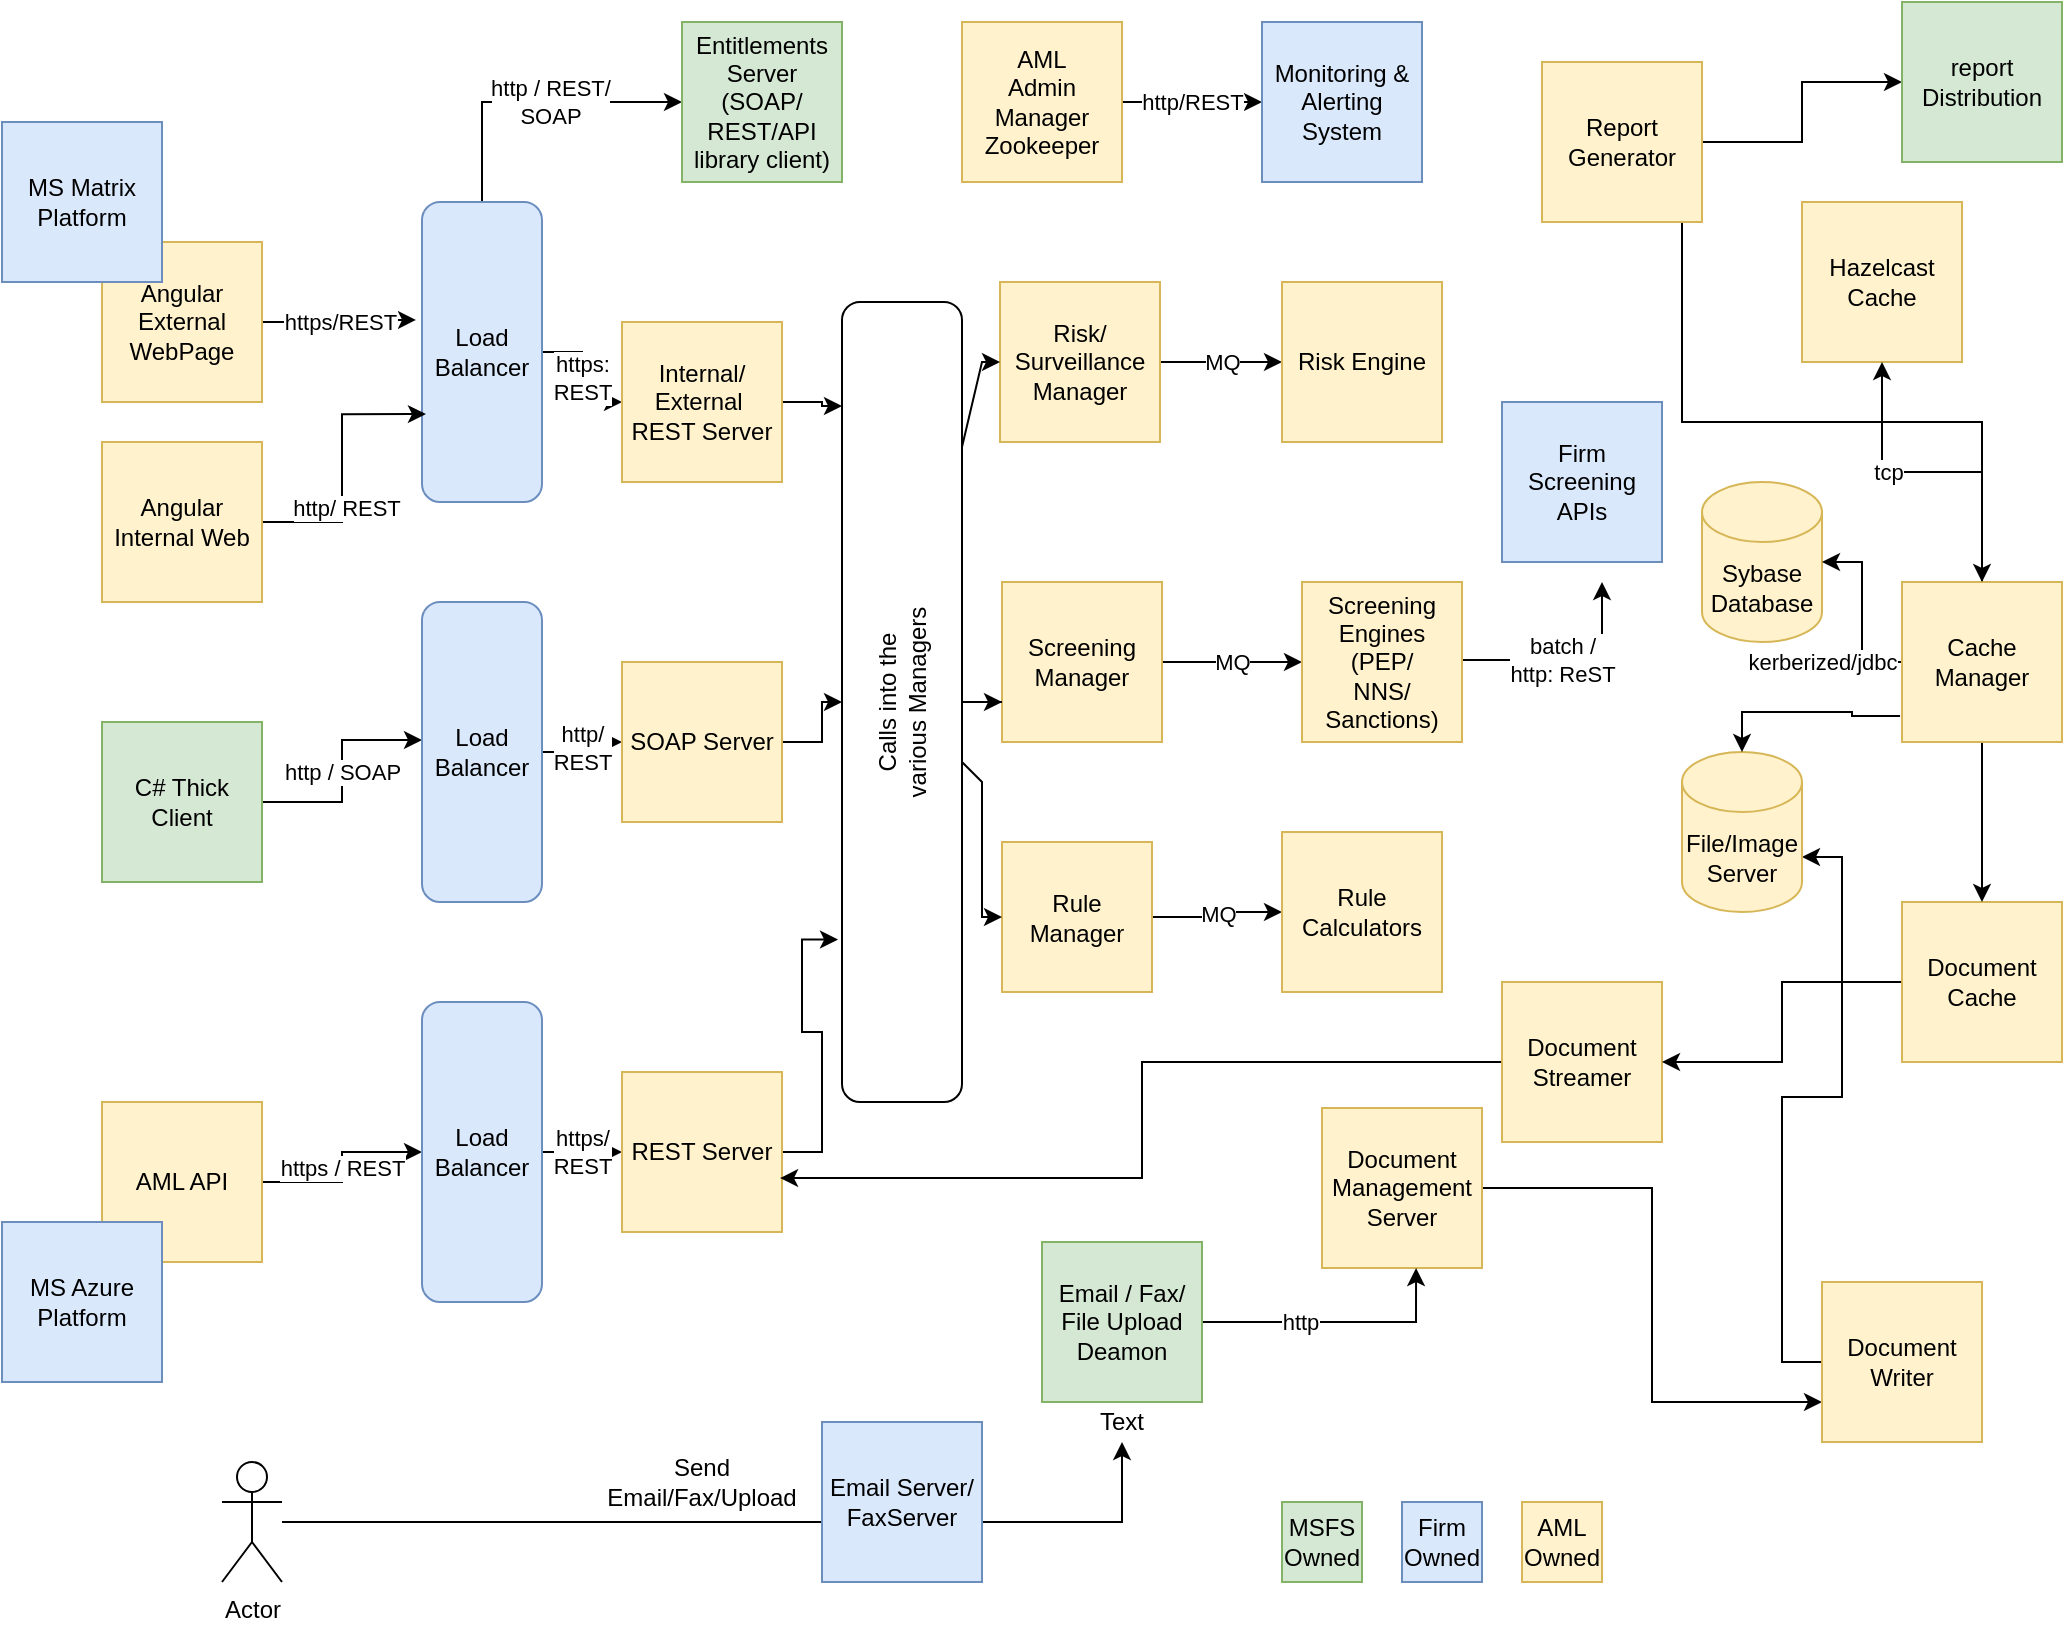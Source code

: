 <mxfile version="14.4.3" type="github" pages="3">
  <diagram id="iRu68B-h0srwzJngsNM3" name="Page-1">
    <mxGraphModel dx="1334" dy="802" grid="1" gridSize="10" guides="1" tooltips="1" connect="1" arrows="1" fold="1" page="1" pageScale="1" pageWidth="1100" pageHeight="850" math="0" shadow="0">
      <root>
        <mxCell id="0" />
        <mxCell id="1" parent="0" />
        <mxCell id="XaX1n3q73ztGjnzwknjy-37" value="https: &lt;br&gt;REST" style="edgeStyle=orthogonalEdgeStyle;rounded=0;orthogonalLoop=1;jettySize=auto;html=1;entryX=0;entryY=0.5;entryDx=0;entryDy=0;" edge="1" parent="1" source="vKYoiZEN1wMwFHQaa8nA-1" target="XaX1n3q73ztGjnzwknjy-6">
          <mxGeometry relative="1" as="geometry" />
        </mxCell>
        <mxCell id="XaX1n3q73ztGjnzwknjy-42" style="edgeStyle=orthogonalEdgeStyle;rounded=0;orthogonalLoop=1;jettySize=auto;html=1;entryX=0;entryY=0.5;entryDx=0;entryDy=0;exitX=0;exitY=0.5;exitDx=0;exitDy=0;" edge="1" parent="1" source="vKYoiZEN1wMwFHQaa8nA-1" target="XaX1n3q73ztGjnzwknjy-5">
          <mxGeometry relative="1" as="geometry">
            <mxPoint x="290" y="60" as="targetPoint" />
          </mxGeometry>
        </mxCell>
        <mxCell id="XaX1n3q73ztGjnzwknjy-43" value="http / REST/&lt;br&gt;SOAP" style="edgeLabel;html=1;align=center;verticalAlign=middle;resizable=0;points=[];" vertex="1" connectable="0" parent="XaX1n3q73ztGjnzwknjy-42">
          <mxGeometry x="0.12" relative="1" as="geometry">
            <mxPoint as="offset" />
          </mxGeometry>
        </mxCell>
        <mxCell id="vKYoiZEN1wMwFHQaa8nA-1" value="Load Balancer" style="rounded=1;whiteSpace=wrap;html=1;direction=south;fillColor=#dae8fc;strokeColor=#6c8ebf;" parent="1" vertex="1">
          <mxGeometry x="250" y="110" width="60" height="150" as="geometry" />
        </mxCell>
        <mxCell id="XaX1n3q73ztGjnzwknjy-38" style="edgeStyle=orthogonalEdgeStyle;rounded=0;orthogonalLoop=1;jettySize=auto;html=1;entryX=0.707;entryY=0.967;entryDx=0;entryDy=0;entryPerimeter=0;" edge="1" parent="1" source="vKYoiZEN1wMwFHQaa8nA-2" target="vKYoiZEN1wMwFHQaa8nA-1">
          <mxGeometry relative="1" as="geometry" />
        </mxCell>
        <mxCell id="XaX1n3q73ztGjnzwknjy-39" value="http/ REST" style="edgeLabel;html=1;align=center;verticalAlign=middle;resizable=0;points=[];" vertex="1" connectable="0" parent="XaX1n3q73ztGjnzwknjy-38">
          <mxGeometry x="-0.308" y="-2" relative="1" as="geometry">
            <mxPoint as="offset" />
          </mxGeometry>
        </mxCell>
        <mxCell id="vKYoiZEN1wMwFHQaa8nA-2" value="Angular&lt;br&gt;Internal Web" style="whiteSpace=wrap;html=1;aspect=fixed;fillColor=#fff2cc;strokeColor=#d6b656;" parent="1" vertex="1">
          <mxGeometry x="90" y="230" width="80" height="80" as="geometry" />
        </mxCell>
        <mxCell id="XaX1n3q73ztGjnzwknjy-64" value="http / SOAP" style="edgeStyle=orthogonalEdgeStyle;rounded=0;orthogonalLoop=1;jettySize=auto;html=1;entryX=0.46;entryY=1;entryDx=0;entryDy=0;entryPerimeter=0;" edge="1" parent="1" source="vKYoiZEN1wMwFHQaa8nA-3" target="XaX1n3q73ztGjnzwknjy-1">
          <mxGeometry relative="1" as="geometry" />
        </mxCell>
        <mxCell id="vKYoiZEN1wMwFHQaa8nA-3" value="C# Thick Client" style="whiteSpace=wrap;html=1;aspect=fixed;fillColor=#d5e8d4;strokeColor=#82b366;" parent="1" vertex="1">
          <mxGeometry x="90" y="370" width="80" height="80" as="geometry" />
        </mxCell>
        <mxCell id="XaX1n3q73ztGjnzwknjy-54" value="https / REST" style="edgeStyle=orthogonalEdgeStyle;rounded=0;orthogonalLoop=1;jettySize=auto;html=1;" edge="1" parent="1" source="vKYoiZEN1wMwFHQaa8nA-4" target="XaX1n3q73ztGjnzwknjy-2">
          <mxGeometry relative="1" as="geometry" />
        </mxCell>
        <mxCell id="vKYoiZEN1wMwFHQaa8nA-4" value="AML API" style="whiteSpace=wrap;html=1;aspect=fixed;fillColor=#fff2cc;strokeColor=#d6b656;" parent="1" vertex="1">
          <mxGeometry x="90" y="560" width="80" height="80" as="geometry" />
        </mxCell>
        <mxCell id="XaX1n3q73ztGjnzwknjy-52" value="http/&lt;br&gt;REST" style="edgeStyle=orthogonalEdgeStyle;rounded=0;orthogonalLoop=1;jettySize=auto;html=1;" edge="1" parent="1" source="XaX1n3q73ztGjnzwknjy-1" target="XaX1n3q73ztGjnzwknjy-4">
          <mxGeometry relative="1" as="geometry" />
        </mxCell>
        <mxCell id="XaX1n3q73ztGjnzwknjy-1" value="Load Balancer" style="rounded=1;whiteSpace=wrap;html=1;direction=south;fillColor=#dae8fc;strokeColor=#6c8ebf;" vertex="1" parent="1">
          <mxGeometry x="250" y="310" width="60" height="150" as="geometry" />
        </mxCell>
        <mxCell id="XaX1n3q73ztGjnzwknjy-53" value="https/&lt;br&gt;REST" style="edgeStyle=orthogonalEdgeStyle;rounded=0;orthogonalLoop=1;jettySize=auto;html=1;" edge="1" parent="1" source="XaX1n3q73ztGjnzwknjy-2" target="XaX1n3q73ztGjnzwknjy-7">
          <mxGeometry relative="1" as="geometry" />
        </mxCell>
        <mxCell id="XaX1n3q73ztGjnzwknjy-2" value="Load Balancer" style="rounded=1;whiteSpace=wrap;html=1;direction=south;fillColor=#dae8fc;strokeColor=#6c8ebf;" vertex="1" parent="1">
          <mxGeometry x="250" y="510" width="60" height="150" as="geometry" />
        </mxCell>
        <mxCell id="XaX1n3q73ztGjnzwknjy-36" value="https/REST" style="edgeStyle=orthogonalEdgeStyle;rounded=0;orthogonalLoop=1;jettySize=auto;html=1;entryX=0.393;entryY=1.05;entryDx=0;entryDy=0;entryPerimeter=0;" edge="1" parent="1" source="XaX1n3q73ztGjnzwknjy-3" target="vKYoiZEN1wMwFHQaa8nA-1">
          <mxGeometry relative="1" as="geometry" />
        </mxCell>
        <mxCell id="XaX1n3q73ztGjnzwknjy-3" value="Angular&lt;br&gt;External WebPage" style="whiteSpace=wrap;html=1;aspect=fixed;fillColor=#fff2cc;strokeColor=#d6b656;" vertex="1" parent="1">
          <mxGeometry x="90" y="130" width="80" height="80" as="geometry" />
        </mxCell>
        <mxCell id="XaX1n3q73ztGjnzwknjy-79" style="edgeStyle=orthogonalEdgeStyle;rounded=0;orthogonalLoop=1;jettySize=auto;html=1;entryX=0.5;entryY=0;entryDx=0;entryDy=0;" edge="1" parent="1" source="XaX1n3q73ztGjnzwknjy-4" target="XaX1n3q73ztGjnzwknjy-77">
          <mxGeometry relative="1" as="geometry" />
        </mxCell>
        <mxCell id="XaX1n3q73ztGjnzwknjy-4" value="SOAP Server" style="whiteSpace=wrap;html=1;aspect=fixed;fillColor=#fff2cc;strokeColor=#d6b656;" vertex="1" parent="1">
          <mxGeometry x="350" y="340" width="80" height="80" as="geometry" />
        </mxCell>
        <mxCell id="XaX1n3q73ztGjnzwknjy-5" value="Entitlements Server&lt;br&gt;(SOAP/&lt;br&gt;REST/API library client)" style="whiteSpace=wrap;html=1;aspect=fixed;fillColor=#d5e8d4;strokeColor=#82b366;" vertex="1" parent="1">
          <mxGeometry x="380" y="20" width="80" height="80" as="geometry" />
        </mxCell>
        <mxCell id="XaX1n3q73ztGjnzwknjy-78" value="" style="edgeStyle=orthogonalEdgeStyle;rounded=0;orthogonalLoop=1;jettySize=auto;html=1;entryX=0.87;entryY=0;entryDx=0;entryDy=0;entryPerimeter=0;" edge="1" parent="1" source="XaX1n3q73ztGjnzwknjy-6" target="XaX1n3q73ztGjnzwknjy-77">
          <mxGeometry relative="1" as="geometry" />
        </mxCell>
        <mxCell id="XaX1n3q73ztGjnzwknjy-6" value="Internal/&lt;br&gt;External&amp;nbsp;&lt;br&gt;REST Server" style="whiteSpace=wrap;html=1;aspect=fixed;fillColor=#fff2cc;strokeColor=#d6b656;" vertex="1" parent="1">
          <mxGeometry x="350" y="170" width="80" height="80" as="geometry" />
        </mxCell>
        <mxCell id="XaX1n3q73ztGjnzwknjy-80" style="edgeStyle=orthogonalEdgeStyle;rounded=0;orthogonalLoop=1;jettySize=auto;html=1;entryX=0.203;entryY=-0.033;entryDx=0;entryDy=0;entryPerimeter=0;" edge="1" parent="1" source="XaX1n3q73ztGjnzwknjy-7" target="XaX1n3q73ztGjnzwknjy-77">
          <mxGeometry relative="1" as="geometry" />
        </mxCell>
        <mxCell id="XaX1n3q73ztGjnzwknjy-7" value="REST Server" style="whiteSpace=wrap;html=1;aspect=fixed;fillColor=#fff2cc;strokeColor=#d6b656;" vertex="1" parent="1">
          <mxGeometry x="350" y="545" width="80" height="80" as="geometry" />
        </mxCell>
        <mxCell id="XaX1n3q73ztGjnzwknjy-49" value="MQ" style="edgeStyle=orthogonalEdgeStyle;rounded=0;orthogonalLoop=1;jettySize=auto;html=1;" edge="1" parent="1" source="XaX1n3q73ztGjnzwknjy-8" target="XaX1n3q73ztGjnzwknjy-9">
          <mxGeometry relative="1" as="geometry" />
        </mxCell>
        <mxCell id="XaX1n3q73ztGjnzwknjy-8" value="Risk/&lt;br&gt;Surveillance Manager" style="whiteSpace=wrap;html=1;aspect=fixed;fillColor=#fff2cc;strokeColor=#d6b656;" vertex="1" parent="1">
          <mxGeometry x="539" y="150" width="80" height="80" as="geometry" />
        </mxCell>
        <mxCell id="XaX1n3q73ztGjnzwknjy-47" style="edgeStyle=orthogonalEdgeStyle;rounded=0;orthogonalLoop=1;jettySize=auto;html=1;" edge="1" parent="1" source="XaX1n3q73ztGjnzwknjy-35">
          <mxGeometry relative="1" as="geometry">
            <mxPoint x="840" y="300" as="targetPoint" />
            <Array as="points">
              <mxPoint x="840" y="339" />
            </Array>
          </mxGeometry>
        </mxCell>
        <mxCell id="XaX1n3q73ztGjnzwknjy-48" value="batch / &lt;br&gt;http: ReST" style="edgeLabel;html=1;align=center;verticalAlign=middle;resizable=0;points=[];" vertex="1" connectable="0" parent="XaX1n3q73ztGjnzwknjy-47">
          <mxGeometry x="-0.081" relative="1" as="geometry">
            <mxPoint as="offset" />
          </mxGeometry>
        </mxCell>
        <mxCell id="XaX1n3q73ztGjnzwknjy-9" value="Risk Engine" style="whiteSpace=wrap;html=1;aspect=fixed;fillColor=#fff2cc;strokeColor=#d6b656;" vertex="1" parent="1">
          <mxGeometry x="680" y="150" width="80" height="80" as="geometry" />
        </mxCell>
        <mxCell id="XaX1n3q73ztGjnzwknjy-59" style="edgeStyle=orthogonalEdgeStyle;rounded=0;orthogonalLoop=1;jettySize=auto;html=1;entryX=0;entryY=0.75;entryDx=0;entryDy=0;" edge="1" parent="1" source="XaX1n3q73ztGjnzwknjy-10" target="XaX1n3q73ztGjnzwknjy-12">
          <mxGeometry relative="1" as="geometry" />
        </mxCell>
        <mxCell id="XaX1n3q73ztGjnzwknjy-10" value="Document Management Server" style="whiteSpace=wrap;html=1;aspect=fixed;fillColor=#fff2cc;strokeColor=#d6b656;" vertex="1" parent="1">
          <mxGeometry x="700" y="563" width="80" height="80" as="geometry" />
        </mxCell>
        <mxCell id="XaX1n3q73ztGjnzwknjy-60" style="edgeStyle=orthogonalEdgeStyle;rounded=0;orthogonalLoop=1;jettySize=auto;html=1;entryX=0.988;entryY=0.663;entryDx=0;entryDy=0;entryPerimeter=0;" edge="1" parent="1" source="XaX1n3q73ztGjnzwknjy-11" target="XaX1n3q73ztGjnzwknjy-7">
          <mxGeometry relative="1" as="geometry" />
        </mxCell>
        <mxCell id="XaX1n3q73ztGjnzwknjy-11" value="Document Streamer" style="whiteSpace=wrap;html=1;aspect=fixed;fillColor=#fff2cc;strokeColor=#d6b656;" vertex="1" parent="1">
          <mxGeometry x="790" y="500" width="80" height="80" as="geometry" />
        </mxCell>
        <mxCell id="XaX1n3q73ztGjnzwknjy-26" style="edgeStyle=orthogonalEdgeStyle;rounded=0;orthogonalLoop=1;jettySize=auto;html=1;entryX=1;entryY=0;entryDx=0;entryDy=52.5;entryPerimeter=0;" edge="1" parent="1" source="XaX1n3q73ztGjnzwknjy-12" target="XaX1n3q73ztGjnzwknjy-16">
          <mxGeometry relative="1" as="geometry" />
        </mxCell>
        <mxCell id="XaX1n3q73ztGjnzwknjy-12" value="Document Writer" style="whiteSpace=wrap;html=1;aspect=fixed;fillColor=#fff2cc;strokeColor=#d6b656;" vertex="1" parent="1">
          <mxGeometry x="950" y="650" width="80" height="80" as="geometry" />
        </mxCell>
        <mxCell id="XaX1n3q73ztGjnzwknjy-24" style="edgeStyle=orthogonalEdgeStyle;rounded=0;orthogonalLoop=1;jettySize=auto;html=1;entryX=0.588;entryY=1;entryDx=0;entryDy=0;entryPerimeter=0;" edge="1" parent="1" source="XaX1n3q73ztGjnzwknjy-13" target="XaX1n3q73ztGjnzwknjy-10">
          <mxGeometry relative="1" as="geometry" />
        </mxCell>
        <mxCell id="XaX1n3q73ztGjnzwknjy-25" value="http" style="edgeLabel;html=1;align=center;verticalAlign=middle;resizable=0;points=[];" vertex="1" connectable="0" parent="XaX1n3q73ztGjnzwknjy-24">
          <mxGeometry x="-0.272" relative="1" as="geometry">
            <mxPoint as="offset" />
          </mxGeometry>
        </mxCell>
        <mxCell id="XaX1n3q73ztGjnzwknjy-13" value="Email / Fax/ File Upload Deamon" style="whiteSpace=wrap;html=1;aspect=fixed;fillColor=#d5e8d4;strokeColor=#82b366;" vertex="1" parent="1">
          <mxGeometry x="560" y="630" width="80" height="80" as="geometry" />
        </mxCell>
        <mxCell id="XaX1n3q73ztGjnzwknjy-50" value="http/REST" style="edgeStyle=orthogonalEdgeStyle;rounded=0;orthogonalLoop=1;jettySize=auto;html=1;" edge="1" parent="1" source="XaX1n3q73ztGjnzwknjy-14" target="XaX1n3q73ztGjnzwknjy-23">
          <mxGeometry relative="1" as="geometry" />
        </mxCell>
        <mxCell id="XaX1n3q73ztGjnzwknjy-14" value="AML&lt;br&gt;Admin Manager&lt;br&gt;Zookeeper" style="whiteSpace=wrap;html=1;aspect=fixed;fillColor=#fff2cc;strokeColor=#d6b656;" vertex="1" parent="1">
          <mxGeometry x="520" y="20" width="80" height="80" as="geometry" />
        </mxCell>
        <mxCell id="XaX1n3q73ztGjnzwknjy-15" value="Sybase Database" style="shape=cylinder3;whiteSpace=wrap;html=1;boundedLbl=1;backgroundOutline=1;size=15;fillColor=#fff2cc;strokeColor=#d6b656;" vertex="1" parent="1">
          <mxGeometry x="890" y="250" width="60" height="80" as="geometry" />
        </mxCell>
        <mxCell id="XaX1n3q73ztGjnzwknjy-16" value="File/Image Server" style="shape=cylinder3;whiteSpace=wrap;html=1;boundedLbl=1;backgroundOutline=1;size=15;fillColor=#fff2cc;strokeColor=#d6b656;" vertex="1" parent="1">
          <mxGeometry x="880" y="385" width="60" height="80" as="geometry" />
        </mxCell>
        <mxCell id="XaX1n3q73ztGjnzwknjy-18" style="edgeStyle=orthogonalEdgeStyle;rounded=0;orthogonalLoop=1;jettySize=auto;html=1;" edge="1" parent="1" source="XaX1n3q73ztGjnzwknjy-17" target="XaX1n3q73ztGjnzwknjy-19">
          <mxGeometry relative="1" as="geometry">
            <mxPoint x="600" y="720" as="targetPoint" />
          </mxGeometry>
        </mxCell>
        <mxCell id="XaX1n3q73ztGjnzwknjy-17" value="Actor" style="shape=umlActor;verticalLabelPosition=bottom;verticalAlign=top;html=1;outlineConnect=0;" vertex="1" parent="1">
          <mxGeometry x="150" y="740" width="30" height="60" as="geometry" />
        </mxCell>
        <mxCell id="XaX1n3q73ztGjnzwknjy-19" value="Text" style="text;html=1;strokeColor=none;fillColor=none;align=center;verticalAlign=middle;whiteSpace=wrap;rounded=0;" vertex="1" parent="1">
          <mxGeometry x="580" y="710" width="40" height="20" as="geometry" />
        </mxCell>
        <mxCell id="XaX1n3q73ztGjnzwknjy-20" value="Send Email/Fax/Upload" style="text;html=1;strokeColor=none;fillColor=none;align=center;verticalAlign=middle;whiteSpace=wrap;rounded=0;" vertex="1" parent="1">
          <mxGeometry x="370" y="740" width="40" height="20" as="geometry" />
        </mxCell>
        <mxCell id="XaX1n3q73ztGjnzwknjy-58" style="edgeStyle=orthogonalEdgeStyle;rounded=0;orthogonalLoop=1;jettySize=auto;html=1;entryX=1;entryY=0.5;entryDx=0;entryDy=0;" edge="1" parent="1" source="XaX1n3q73ztGjnzwknjy-21" target="XaX1n3q73ztGjnzwknjy-11">
          <mxGeometry relative="1" as="geometry" />
        </mxCell>
        <mxCell id="XaX1n3q73ztGjnzwknjy-21" value="Document Cache" style="whiteSpace=wrap;html=1;aspect=fixed;fillColor=#fff2cc;strokeColor=#d6b656;" vertex="1" parent="1">
          <mxGeometry x="990" y="460" width="80" height="80" as="geometry" />
        </mxCell>
        <mxCell id="XaX1n3q73ztGjnzwknjy-22" value="Hazelcast&lt;br&gt;Cache" style="whiteSpace=wrap;html=1;aspect=fixed;fillColor=#fff2cc;strokeColor=#d6b656;" vertex="1" parent="1">
          <mxGeometry x="940" y="110" width="80" height="80" as="geometry" />
        </mxCell>
        <mxCell id="XaX1n3q73ztGjnzwknjy-23" value="Monitoring &amp;amp; Alerting System" style="whiteSpace=wrap;html=1;aspect=fixed;fillColor=#dae8fc;strokeColor=#6c8ebf;" vertex="1" parent="1">
          <mxGeometry x="670" y="20" width="80" height="80" as="geometry" />
        </mxCell>
        <mxCell id="XaX1n3q73ztGjnzwknjy-29" style="edgeStyle=orthogonalEdgeStyle;rounded=0;orthogonalLoop=1;jettySize=auto;html=1;exitX=-0.012;exitY=0.838;exitDx=0;exitDy=0;exitPerimeter=0;" edge="1" parent="1" source="XaX1n3q73ztGjnzwknjy-28" target="XaX1n3q73ztGjnzwknjy-16">
          <mxGeometry relative="1" as="geometry" />
        </mxCell>
        <mxCell id="XaX1n3q73ztGjnzwknjy-30" style="edgeStyle=orthogonalEdgeStyle;rounded=0;orthogonalLoop=1;jettySize=auto;html=1;" edge="1" parent="1" source="XaX1n3q73ztGjnzwknjy-28" target="XaX1n3q73ztGjnzwknjy-15">
          <mxGeometry relative="1" as="geometry">
            <mxPoint x="970" y="290" as="targetPoint" />
          </mxGeometry>
        </mxCell>
        <mxCell id="XaX1n3q73ztGjnzwknjy-40" value="kerberized/jdbc" style="edgeLabel;html=1;align=center;verticalAlign=middle;resizable=0;points=[];" vertex="1" connectable="0" parent="XaX1n3q73ztGjnzwknjy-30">
          <mxGeometry x="0.243" y="-1" relative="1" as="geometry">
            <mxPoint x="-21" y="36" as="offset" />
          </mxGeometry>
        </mxCell>
        <mxCell id="XaX1n3q73ztGjnzwknjy-31" style="edgeStyle=orthogonalEdgeStyle;rounded=0;orthogonalLoop=1;jettySize=auto;html=1;entryX=0.5;entryY=1;entryDx=0;entryDy=0;" edge="1" parent="1" source="XaX1n3q73ztGjnzwknjy-28" target="XaX1n3q73ztGjnzwknjy-22">
          <mxGeometry relative="1" as="geometry" />
        </mxCell>
        <mxCell id="XaX1n3q73ztGjnzwknjy-41" value="tcp" style="edgeLabel;html=1;align=center;verticalAlign=middle;resizable=0;points=[];" vertex="1" connectable="0" parent="XaX1n3q73ztGjnzwknjy-31">
          <mxGeometry x="0.28" relative="1" as="geometry">
            <mxPoint as="offset" />
          </mxGeometry>
        </mxCell>
        <mxCell id="XaX1n3q73ztGjnzwknjy-33" style="edgeStyle=orthogonalEdgeStyle;rounded=0;orthogonalLoop=1;jettySize=auto;html=1;entryX=0.5;entryY=0;entryDx=0;entryDy=0;" edge="1" parent="1" source="XaX1n3q73ztGjnzwknjy-28" target="XaX1n3q73ztGjnzwknjy-21">
          <mxGeometry relative="1" as="geometry" />
        </mxCell>
        <mxCell id="XaX1n3q73ztGjnzwknjy-28" value="Cache Manager" style="whiteSpace=wrap;html=1;aspect=fixed;fillColor=#fff2cc;strokeColor=#d6b656;" vertex="1" parent="1">
          <mxGeometry x="990" y="300" width="80" height="80" as="geometry" />
        </mxCell>
        <mxCell id="XaX1n3q73ztGjnzwknjy-55" value="MQ" style="edgeStyle=orthogonalEdgeStyle;rounded=0;orthogonalLoop=1;jettySize=auto;html=1;" edge="1" parent="1" source="XaX1n3q73ztGjnzwknjy-34" target="XaX1n3q73ztGjnzwknjy-35">
          <mxGeometry relative="1" as="geometry" />
        </mxCell>
        <mxCell id="XaX1n3q73ztGjnzwknjy-34" value="Screening&lt;br&gt;Manager" style="whiteSpace=wrap;html=1;aspect=fixed;fillColor=#fff2cc;strokeColor=#d6b656;" vertex="1" parent="1">
          <mxGeometry x="540" y="300" width="80" height="80" as="geometry" />
        </mxCell>
        <mxCell id="XaX1n3q73ztGjnzwknjy-35" value="Screening Engines&lt;br&gt;(PEP/&lt;br&gt;NNS/&lt;br&gt;Sanctions)" style="whiteSpace=wrap;html=1;aspect=fixed;fillColor=#fff2cc;strokeColor=#d6b656;" vertex="1" parent="1">
          <mxGeometry x="690" y="300" width="80" height="80" as="geometry" />
        </mxCell>
        <mxCell id="XaX1n3q73ztGjnzwknjy-44" value="Firm Screening APIs" style="whiteSpace=wrap;html=1;aspect=fixed;fillColor=#dae8fc;strokeColor=#6c8ebf;" vertex="1" parent="1">
          <mxGeometry x="790" y="210" width="80" height="80" as="geometry" />
        </mxCell>
        <mxCell id="XaX1n3q73ztGjnzwknjy-57" value="MQ" style="edgeStyle=orthogonalEdgeStyle;rounded=0;orthogonalLoop=1;jettySize=auto;html=1;" edge="1" parent="1" source="XaX1n3q73ztGjnzwknjy-45" target="XaX1n3q73ztGjnzwknjy-46">
          <mxGeometry relative="1" as="geometry" />
        </mxCell>
        <mxCell id="XaX1n3q73ztGjnzwknjy-45" value="Rule Manager" style="whiteSpace=wrap;html=1;aspect=fixed;fillColor=#fff2cc;strokeColor=#d6b656;" vertex="1" parent="1">
          <mxGeometry x="540" y="430" width="75" height="75" as="geometry" />
        </mxCell>
        <mxCell id="XaX1n3q73ztGjnzwknjy-46" value="Rule&lt;br&gt;Calculators" style="whiteSpace=wrap;html=1;aspect=fixed;fillColor=#fff2cc;strokeColor=#d6b656;" vertex="1" parent="1">
          <mxGeometry x="680" y="425" width="80" height="80" as="geometry" />
        </mxCell>
        <mxCell id="XaX1n3q73ztGjnzwknjy-65" value="MS Matrix Platform" style="whiteSpace=wrap;html=1;aspect=fixed;fillColor=#dae8fc;strokeColor=#6c8ebf;" vertex="1" parent="1">
          <mxGeometry x="40" y="70" width="80" height="80" as="geometry" />
        </mxCell>
        <mxCell id="XaX1n3q73ztGjnzwknjy-66" value="MS Azure Platform" style="whiteSpace=wrap;html=1;aspect=fixed;fillColor=#dae8fc;strokeColor=#6c8ebf;" vertex="1" parent="1">
          <mxGeometry x="40" y="620" width="80" height="80" as="geometry" />
        </mxCell>
        <mxCell id="XaX1n3q73ztGjnzwknjy-69" value="MSFS Owned" style="whiteSpace=wrap;html=1;aspect=fixed;fillColor=#d5e8d4;strokeColor=#82b366;" vertex="1" parent="1">
          <mxGeometry x="680" y="760" width="40" height="40" as="geometry" />
        </mxCell>
        <mxCell id="XaX1n3q73ztGjnzwknjy-70" value="Firm Owned" style="whiteSpace=wrap;html=1;aspect=fixed;fillColor=#dae8fc;strokeColor=#6c8ebf;" vertex="1" parent="1">
          <mxGeometry x="740" y="760" width="40" height="40" as="geometry" />
        </mxCell>
        <mxCell id="XaX1n3q73ztGjnzwknjy-71" value="AML Owned" style="whiteSpace=wrap;html=1;aspect=fixed;fillColor=#fff2cc;strokeColor=#d6b656;" vertex="1" parent="1">
          <mxGeometry x="800" y="760" width="40" height="40" as="geometry" />
        </mxCell>
        <mxCell id="XaX1n3q73ztGjnzwknjy-72" value="Email Server/ FaxServer" style="whiteSpace=wrap;html=1;aspect=fixed;fillColor=#dae8fc;strokeColor=#6c8ebf;" vertex="1" parent="1">
          <mxGeometry x="450" y="720" width="80" height="80" as="geometry" />
        </mxCell>
        <mxCell id="XaX1n3q73ztGjnzwknjy-81" style="edgeStyle=orthogonalEdgeStyle;rounded=0;orthogonalLoop=1;jettySize=auto;html=1;entryX=0;entryY=0.5;entryDx=0;entryDy=0;" edge="1" parent="1" source="XaX1n3q73ztGjnzwknjy-77" target="XaX1n3q73ztGjnzwknjy-8">
          <mxGeometry relative="1" as="geometry">
            <Array as="points">
              <mxPoint x="530" y="190" />
            </Array>
          </mxGeometry>
        </mxCell>
        <mxCell id="XaX1n3q73ztGjnzwknjy-83" style="edgeStyle=orthogonalEdgeStyle;rounded=0;orthogonalLoop=1;jettySize=auto;html=1;entryX=0;entryY=0.75;entryDx=0;entryDy=0;" edge="1" parent="1" source="XaX1n3q73ztGjnzwknjy-77" target="XaX1n3q73ztGjnzwknjy-34">
          <mxGeometry relative="1" as="geometry" />
        </mxCell>
        <mxCell id="XaX1n3q73ztGjnzwknjy-84" style="edgeStyle=orthogonalEdgeStyle;rounded=0;orthogonalLoop=1;jettySize=auto;html=1;entryX=0;entryY=0.5;entryDx=0;entryDy=0;" edge="1" parent="1" source="XaX1n3q73ztGjnzwknjy-77" target="XaX1n3q73ztGjnzwknjy-45">
          <mxGeometry relative="1" as="geometry">
            <Array as="points">
              <mxPoint x="530" y="400" />
              <mxPoint x="530" y="468" />
            </Array>
          </mxGeometry>
        </mxCell>
        <mxCell id="XaX1n3q73ztGjnzwknjy-77" value="Calls into the &lt;br&gt;various Managers" style="rounded=1;whiteSpace=wrap;html=1;rotation=-90;" vertex="1" parent="1">
          <mxGeometry x="290" y="330" width="400" height="60" as="geometry" />
        </mxCell>
        <mxCell id="Re75_QQ83oG2hGAsJ3-1-3" value="" style="edgeStyle=orthogonalEdgeStyle;rounded=0;orthogonalLoop=1;jettySize=auto;html=1;" edge="1" parent="1" source="Re75_QQ83oG2hGAsJ3-1-1" target="Re75_QQ83oG2hGAsJ3-1-2">
          <mxGeometry relative="1" as="geometry" />
        </mxCell>
        <mxCell id="Re75_QQ83oG2hGAsJ3-1-4" style="edgeStyle=orthogonalEdgeStyle;rounded=0;orthogonalLoop=1;jettySize=auto;html=1;" edge="1" parent="1" source="Re75_QQ83oG2hGAsJ3-1-1" target="XaX1n3q73ztGjnzwknjy-28">
          <mxGeometry relative="1" as="geometry">
            <Array as="points">
              <mxPoint x="880" y="220" />
              <mxPoint x="1030" y="220" />
            </Array>
          </mxGeometry>
        </mxCell>
        <mxCell id="Re75_QQ83oG2hGAsJ3-1-1" value="Report Generator" style="whiteSpace=wrap;html=1;aspect=fixed;fillColor=#fff2cc;strokeColor=#d6b656;" vertex="1" parent="1">
          <mxGeometry x="810" y="40" width="80" height="80" as="geometry" />
        </mxCell>
        <mxCell id="Re75_QQ83oG2hGAsJ3-1-2" value="report Distribution" style="whiteSpace=wrap;html=1;aspect=fixed;fillColor=#d5e8d4;strokeColor=#82b366;" vertex="1" parent="1">
          <mxGeometry x="990" y="10" width="80" height="80" as="geometry" />
        </mxCell>
      </root>
    </mxGraphModel>
  </diagram>
  <diagram id="O9x_CGTGgwwu1fojC1Sd" name="Interactions">
    <mxGraphModel dx="1334" dy="802" grid="1" gridSize="10" guides="1" tooltips="1" connect="1" arrows="1" fold="1" page="1" pageScale="1" pageWidth="1100" pageHeight="850" math="0" shadow="0">
      <root>
        <mxCell id="i6T3xDep09OXiuGcJDzH-0" />
        <mxCell id="i6T3xDep09OXiuGcJDzH-1" parent="i6T3xDep09OXiuGcJDzH-0" />
        <mxCell id="i6T3xDep09OXiuGcJDzH-31" value="" style="edgeStyle=orthogonalEdgeStyle;rounded=0;orthogonalLoop=1;jettySize=auto;html=1;" parent="i6T3xDep09OXiuGcJDzH-1" source="i6T3xDep09OXiuGcJDzH-24" target="i6T3xDep09OXiuGcJDzH-29" edge="1">
          <mxGeometry relative="1" as="geometry" />
        </mxCell>
        <mxCell id="i6T3xDep09OXiuGcJDzH-32" value="" style="edgeStyle=orthogonalEdgeStyle;rounded=0;orthogonalLoop=1;jettySize=auto;html=1;" parent="i6T3xDep09OXiuGcJDzH-1" source="i6T3xDep09OXiuGcJDzH-24" target="i6T3xDep09OXiuGcJDzH-27" edge="1">
          <mxGeometry relative="1" as="geometry" />
        </mxCell>
        <mxCell id="i6T3xDep09OXiuGcJDzH-33" value="" style="edgeStyle=orthogonalEdgeStyle;rounded=0;orthogonalLoop=1;jettySize=auto;html=1;" parent="i6T3xDep09OXiuGcJDzH-1" source="i6T3xDep09OXiuGcJDzH-24" target="i6T3xDep09OXiuGcJDzH-26" edge="1">
          <mxGeometry relative="1" as="geometry" />
        </mxCell>
        <mxCell id="i6T3xDep09OXiuGcJDzH-38" value="" style="edgeStyle=orthogonalEdgeStyle;rounded=0;orthogonalLoop=1;jettySize=auto;html=1;" parent="i6T3xDep09OXiuGcJDzH-1" source="i6T3xDep09OXiuGcJDzH-24" target="i6T3xDep09OXiuGcJDzH-35" edge="1">
          <mxGeometry relative="1" as="geometry" />
        </mxCell>
        <mxCell id="i6T3xDep09OXiuGcJDzH-24" value="AML IT Team" style="ellipse;whiteSpace=wrap;html=1;" parent="i6T3xDep09OXiuGcJDzH-1" vertex="1">
          <mxGeometry x="430" y="400" width="120" height="80" as="geometry" />
        </mxCell>
        <mxCell id="i6T3xDep09OXiuGcJDzH-25" value="AML Product Development" style="ellipse;whiteSpace=wrap;html=1;" parent="i6T3xDep09OXiuGcJDzH-1" vertex="1">
          <mxGeometry x="580" y="300" width="120" height="80" as="geometry" />
        </mxCell>
        <mxCell id="i6T3xDep09OXiuGcJDzH-26" value="MSFS AML BU&amp;nbsp;" style="ellipse;whiteSpace=wrap;html=1;" parent="i6T3xDep09OXiuGcJDzH-1" vertex="1">
          <mxGeometry x="580" y="400" width="120" height="80" as="geometry" />
        </mxCell>
        <mxCell id="i6T3xDep09OXiuGcJDzH-27" value="Morgan Stanley AML BU/ Internal Audit" style="ellipse;whiteSpace=wrap;html=1;" parent="i6T3xDep09OXiuGcJDzH-1" vertex="1">
          <mxGeometry x="420" y="210" width="120" height="80" as="geometry" />
        </mxCell>
        <mxCell id="i6T3xDep09OXiuGcJDzH-28" value="Morgan Stanley IT" style="ellipse;whiteSpace=wrap;html=1;" parent="i6T3xDep09OXiuGcJDzH-1" vertex="1">
          <mxGeometry x="270" y="210" width="120" height="80" as="geometry" />
        </mxCell>
        <mxCell id="i6T3xDep09OXiuGcJDzH-29" value="Morgan Stanley SRE/Prod Management" style="ellipse;whiteSpace=wrap;html=1;" parent="i6T3xDep09OXiuGcJDzH-1" vertex="1">
          <mxGeometry x="240" y="400" width="120" height="80" as="geometry" />
        </mxCell>
        <mxCell id="i6T3xDep09OXiuGcJDzH-30" value="MSFS UAT" style="ellipse;whiteSpace=wrap;html=1;" parent="i6T3xDep09OXiuGcJDzH-1" vertex="1">
          <mxGeometry x="580" y="500" width="120" height="80" as="geometry" />
        </mxCell>
        <mxCell id="i6T3xDep09OXiuGcJDzH-34" value="" style="endArrow=classic;html=1;" parent="i6T3xDep09OXiuGcJDzH-1" source="i6T3xDep09OXiuGcJDzH-24" target="i6T3xDep09OXiuGcJDzH-25" edge="1">
          <mxGeometry width="50" height="50" relative="1" as="geometry">
            <mxPoint x="520" y="390" as="sourcePoint" />
            <mxPoint x="570" y="340" as="targetPoint" />
          </mxGeometry>
        </mxCell>
        <mxCell id="i6T3xDep09OXiuGcJDzH-35" value="Hedge Funds" style="ellipse;whiteSpace=wrap;html=1;" parent="i6T3xDep09OXiuGcJDzH-1" vertex="1">
          <mxGeometry x="440" y="550" width="120" height="80" as="geometry" />
        </mxCell>
        <mxCell id="i6T3xDep09OXiuGcJDzH-36" value="Regulators/&lt;br&gt;Auditors" style="ellipse;whiteSpace=wrap;html=1;" parent="i6T3xDep09OXiuGcJDzH-1" vertex="1">
          <mxGeometry x="270" y="560" width="120" height="80" as="geometry" />
        </mxCell>
        <mxCell id="i6T3xDep09OXiuGcJDzH-37" value="" style="endArrow=classic;html=1;exitX=0.208;exitY=0.913;exitDx=0;exitDy=0;exitPerimeter=0;" parent="i6T3xDep09OXiuGcJDzH-1" source="i6T3xDep09OXiuGcJDzH-24" target="i6T3xDep09OXiuGcJDzH-36" edge="1">
          <mxGeometry width="50" height="50" relative="1" as="geometry">
            <mxPoint x="520" y="380" as="sourcePoint" />
            <mxPoint x="570" y="330" as="targetPoint" />
          </mxGeometry>
        </mxCell>
        <mxCell id="i6T3xDep09OXiuGcJDzH-39" value="" style="endArrow=classic;html=1;exitX=1;exitY=1;exitDx=0;exitDy=0;" parent="i6T3xDep09OXiuGcJDzH-1" source="i6T3xDep09OXiuGcJDzH-24" target="i6T3xDep09OXiuGcJDzH-30" edge="1">
          <mxGeometry width="50" height="50" relative="1" as="geometry">
            <mxPoint x="520" y="380" as="sourcePoint" />
            <mxPoint x="570" y="330" as="targetPoint" />
          </mxGeometry>
        </mxCell>
        <mxCell id="i6T3xDep09OXiuGcJDzH-40" value="" style="endArrow=classic;html=1;entryX=0.625;entryY=0.988;entryDx=0;entryDy=0;entryPerimeter=0;exitX=0.217;exitY=0.113;exitDx=0;exitDy=0;exitPerimeter=0;" parent="i6T3xDep09OXiuGcJDzH-1" source="i6T3xDep09OXiuGcJDzH-24" target="i6T3xDep09OXiuGcJDzH-28" edge="1">
          <mxGeometry width="50" height="50" relative="1" as="geometry">
            <mxPoint x="520" y="380" as="sourcePoint" />
            <mxPoint x="570" y="330" as="targetPoint" />
          </mxGeometry>
        </mxCell>
      </root>
    </mxGraphModel>
  </diagram>
  <diagram id="D4DWRDZZ7IDo92K8ZsqN" name="Things that could be improved">
    <mxGraphModel dx="1334" dy="802" grid="1" gridSize="10" guides="1" tooltips="1" connect="1" arrows="1" fold="1" page="1" pageScale="1" pageWidth="1100" pageHeight="850" math="0" shadow="0">
      <root>
        <mxCell id="mr79Yl-BKmMf_qyhP8FZ-0" />
        <mxCell id="mr79Yl-BKmMf_qyhP8FZ-1" parent="mr79Yl-BKmMf_qyhP8FZ-0" />
        <mxCell id="mr79Yl-BKmMf_qyhP8FZ-2" value="&lt;h1&gt;Improvements / Iterations to design&lt;/h1&gt;&lt;p&gt;1. Code and config was saved together. This should have been separated.&lt;/p&gt;&lt;p&gt;2. We created a key-value column in anticipation of growing number of AML attributes. We should have used a proper no-sql solution&lt;/p&gt;&lt;p&gt;3. Improved build gates. Testing coverage - used cucumber (gerkin) format [given-when-then] format to write test cases.&amp;nbsp;&lt;/p&gt;" style="text;html=1;strokeColor=none;fillColor=none;spacing=5;spacingTop=-20;whiteSpace=wrap;overflow=hidden;rounded=0;" vertex="1" parent="mr79Yl-BKmMf_qyhP8FZ-1">
          <mxGeometry x="140" y="100" width="270" height="390" as="geometry" />
        </mxCell>
      </root>
    </mxGraphModel>
  </diagram>
</mxfile>
